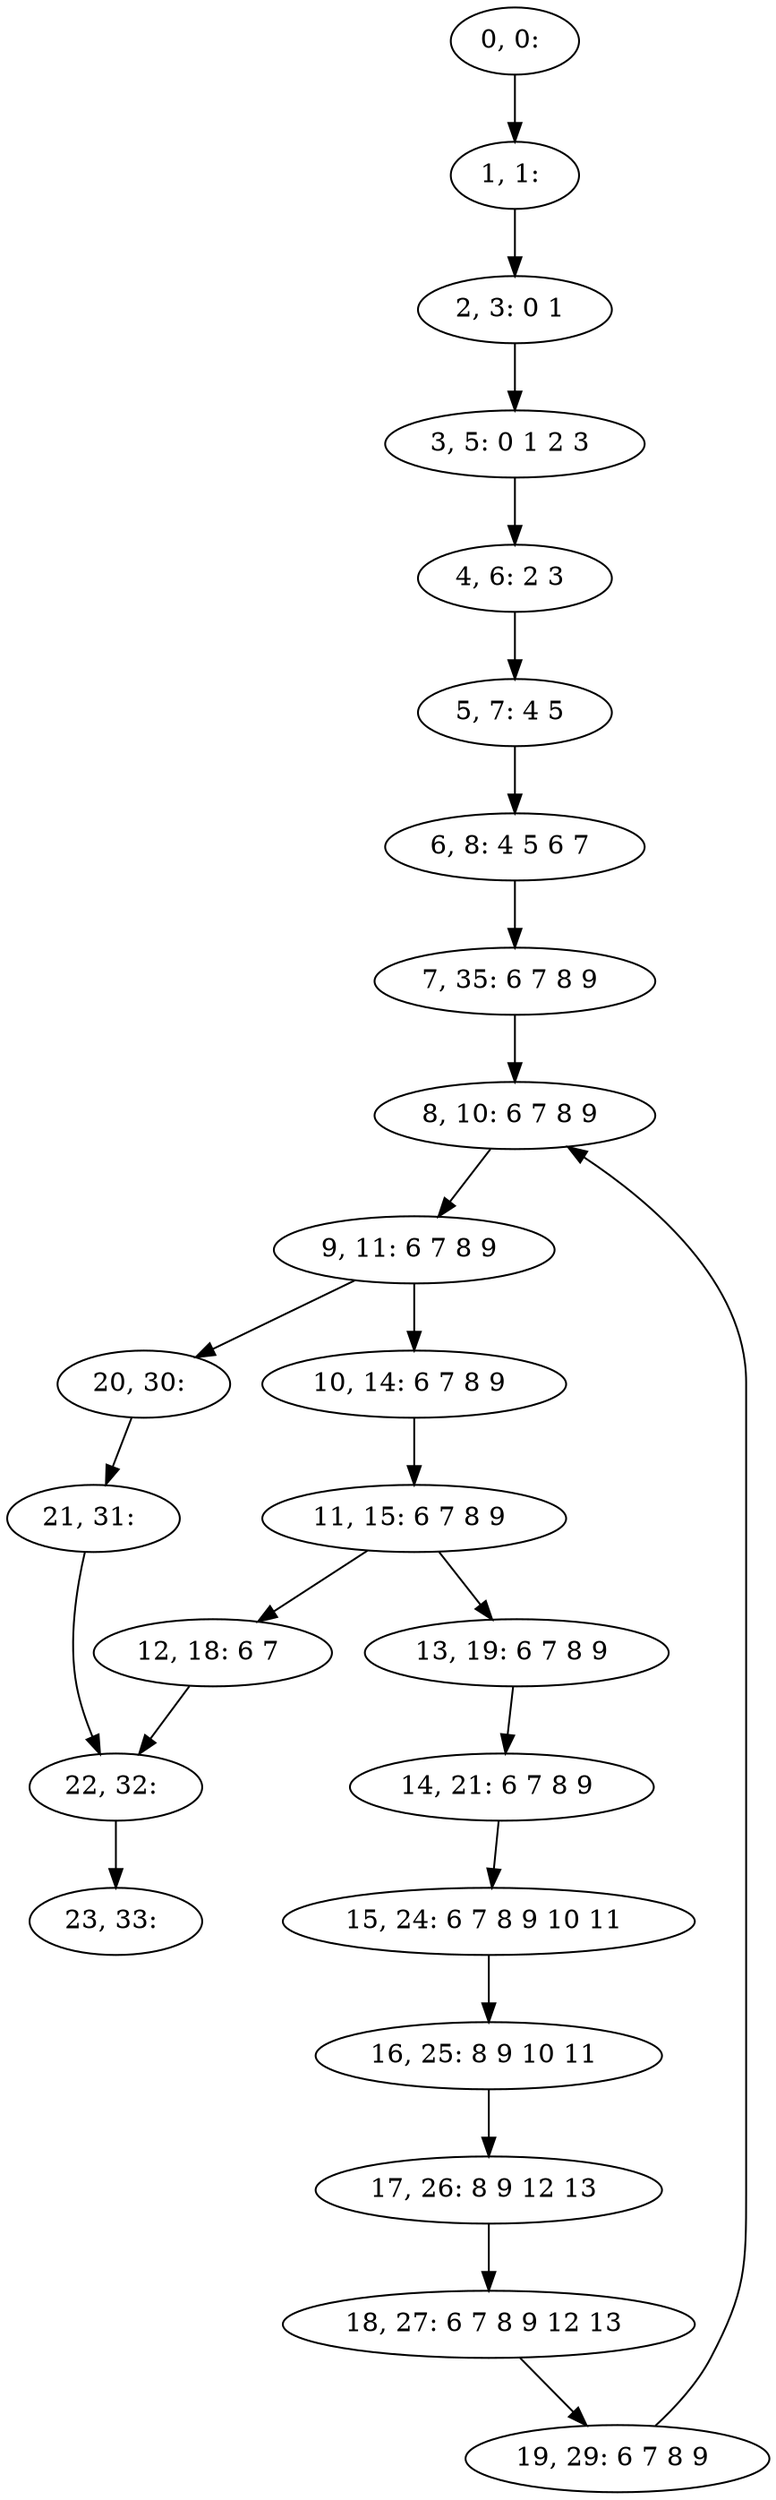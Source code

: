 digraph G {
0[label="0, 0: "];
1[label="1, 1: "];
2[label="2, 3: 0 1 "];
3[label="3, 5: 0 1 2 3 "];
4[label="4, 6: 2 3 "];
5[label="5, 7: 4 5 "];
6[label="6, 8: 4 5 6 7 "];
7[label="7, 35: 6 7 8 9 "];
8[label="8, 10: 6 7 8 9 "];
9[label="9, 11: 6 7 8 9 "];
10[label="10, 14: 6 7 8 9 "];
11[label="11, 15: 6 7 8 9 "];
12[label="12, 18: 6 7 "];
13[label="13, 19: 6 7 8 9 "];
14[label="14, 21: 6 7 8 9 "];
15[label="15, 24: 6 7 8 9 10 11 "];
16[label="16, 25: 8 9 10 11 "];
17[label="17, 26: 8 9 12 13 "];
18[label="18, 27: 6 7 8 9 12 13 "];
19[label="19, 29: 6 7 8 9 "];
20[label="20, 30: "];
21[label="21, 31: "];
22[label="22, 32: "];
23[label="23, 33: "];
0->1 ;
1->2 ;
2->3 ;
3->4 ;
4->5 ;
5->6 ;
6->7 ;
7->8 ;
8->9 ;
9->10 ;
9->20 ;
10->11 ;
11->12 ;
11->13 ;
12->22 ;
13->14 ;
14->15 ;
15->16 ;
16->17 ;
17->18 ;
18->19 ;
19->8 ;
20->21 ;
21->22 ;
22->23 ;
}

